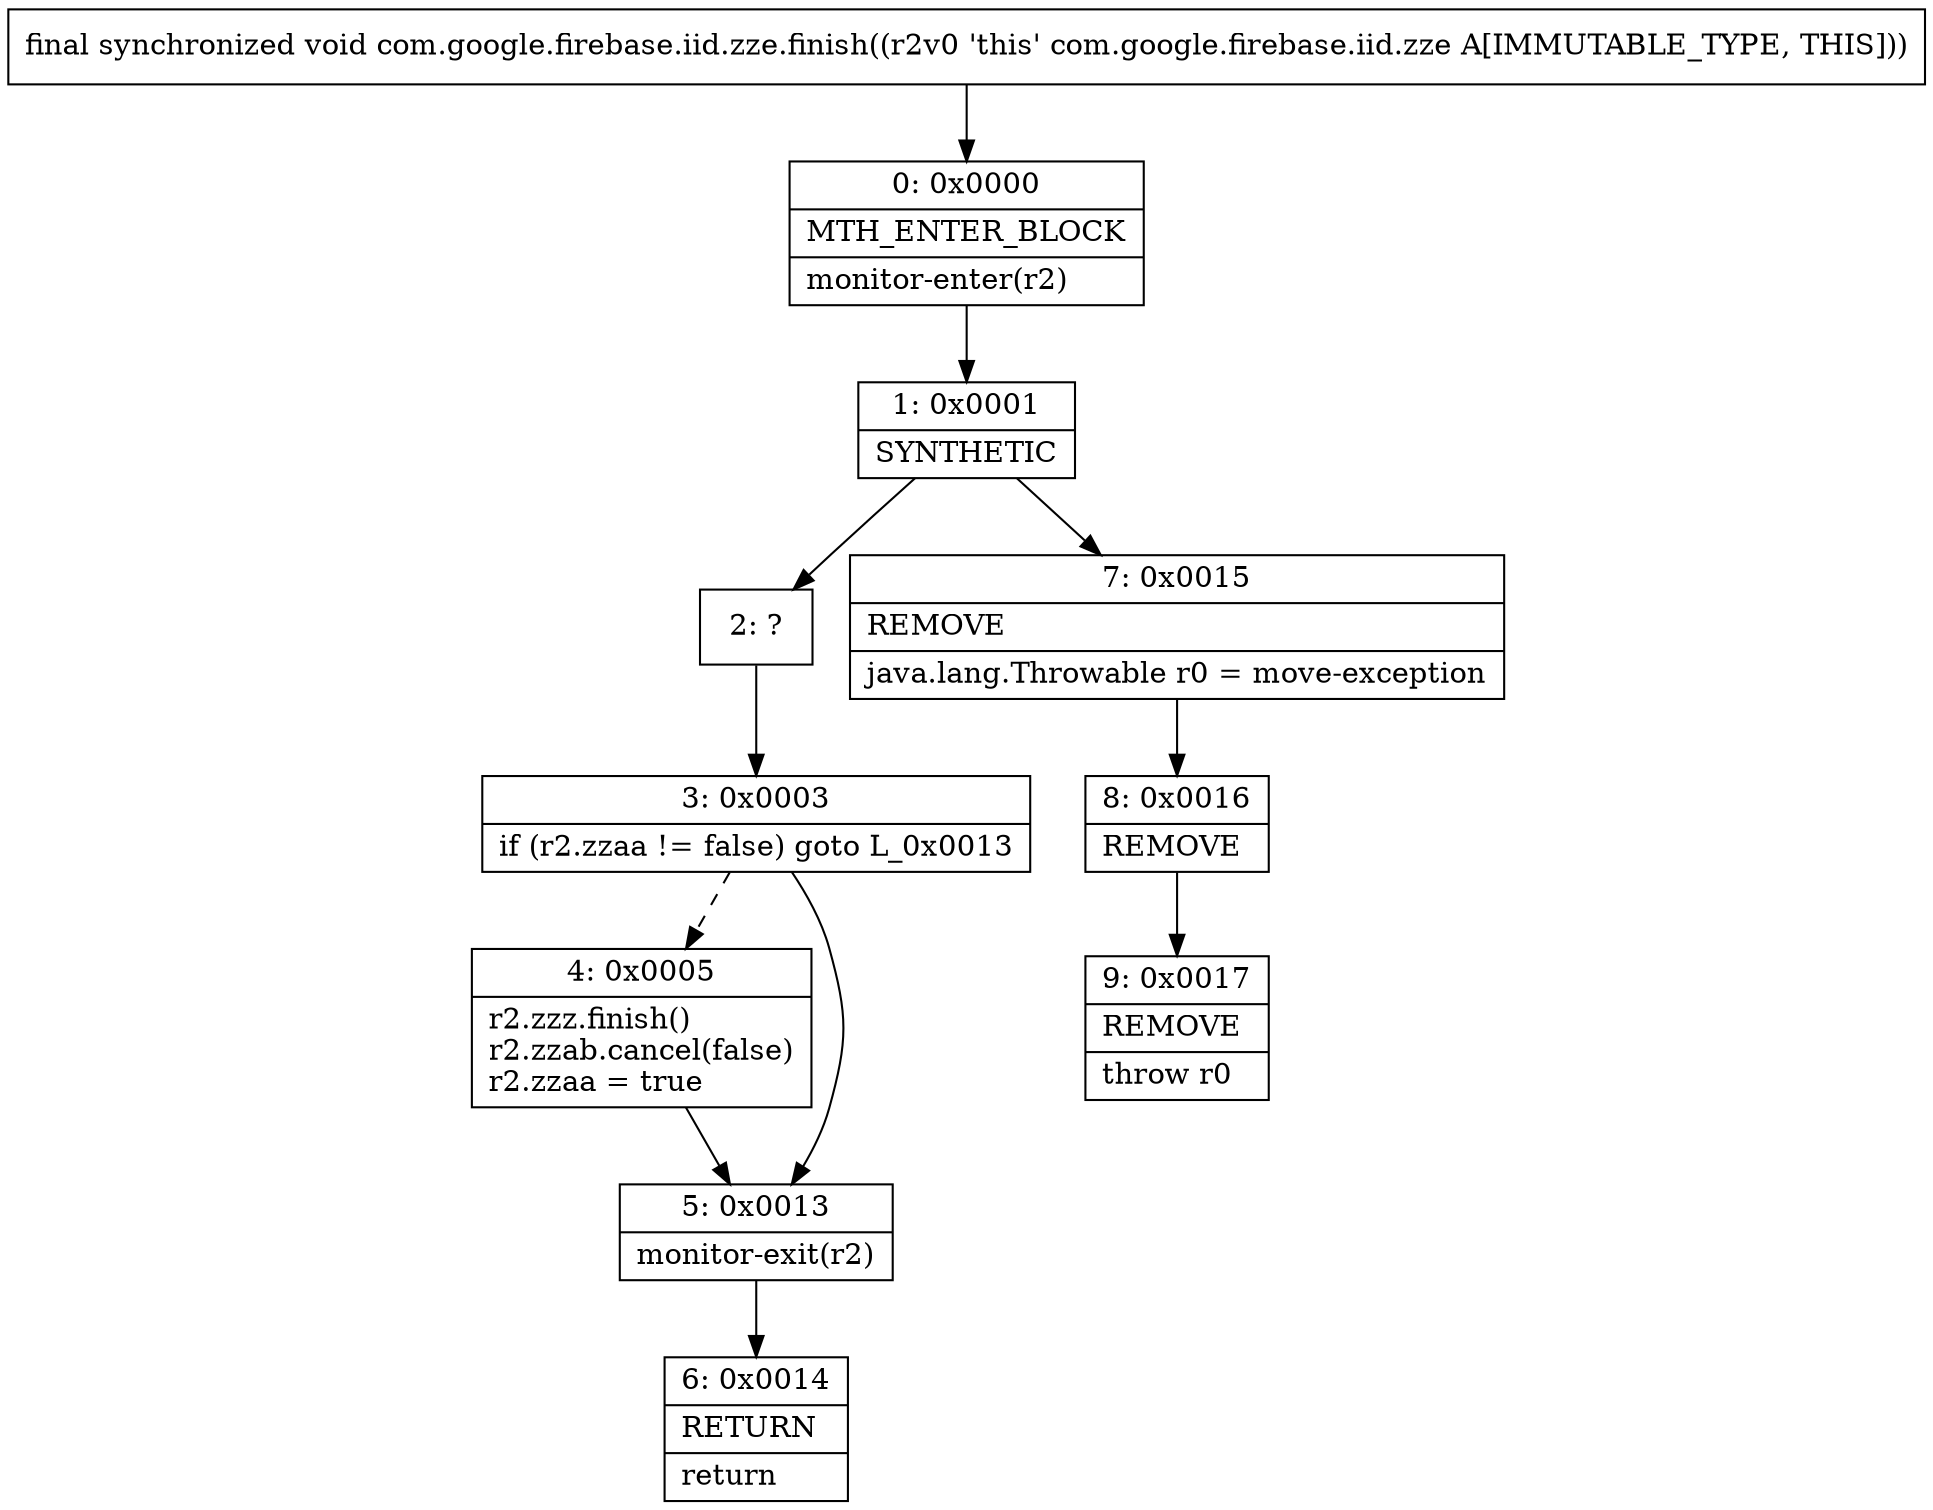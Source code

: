 digraph "CFG forcom.google.firebase.iid.zze.finish()V" {
Node_0 [shape=record,label="{0\:\ 0x0000|MTH_ENTER_BLOCK\l|monitor\-enter(r2)\l}"];
Node_1 [shape=record,label="{1\:\ 0x0001|SYNTHETIC\l}"];
Node_2 [shape=record,label="{2\:\ ?}"];
Node_3 [shape=record,label="{3\:\ 0x0003|if (r2.zzaa != false) goto L_0x0013\l}"];
Node_4 [shape=record,label="{4\:\ 0x0005|r2.zzz.finish()\lr2.zzab.cancel(false)\lr2.zzaa = true\l}"];
Node_5 [shape=record,label="{5\:\ 0x0013|monitor\-exit(r2)\l}"];
Node_6 [shape=record,label="{6\:\ 0x0014|RETURN\l|return\l}"];
Node_7 [shape=record,label="{7\:\ 0x0015|REMOVE\l|java.lang.Throwable r0 = move\-exception\l}"];
Node_8 [shape=record,label="{8\:\ 0x0016|REMOVE\l}"];
Node_9 [shape=record,label="{9\:\ 0x0017|REMOVE\l|throw r0\l}"];
MethodNode[shape=record,label="{final synchronized void com.google.firebase.iid.zze.finish((r2v0 'this' com.google.firebase.iid.zze A[IMMUTABLE_TYPE, THIS])) }"];
MethodNode -> Node_0;
Node_0 -> Node_1;
Node_1 -> Node_2;
Node_1 -> Node_7;
Node_2 -> Node_3;
Node_3 -> Node_4[style=dashed];
Node_3 -> Node_5;
Node_4 -> Node_5;
Node_5 -> Node_6;
Node_7 -> Node_8;
Node_8 -> Node_9;
}

